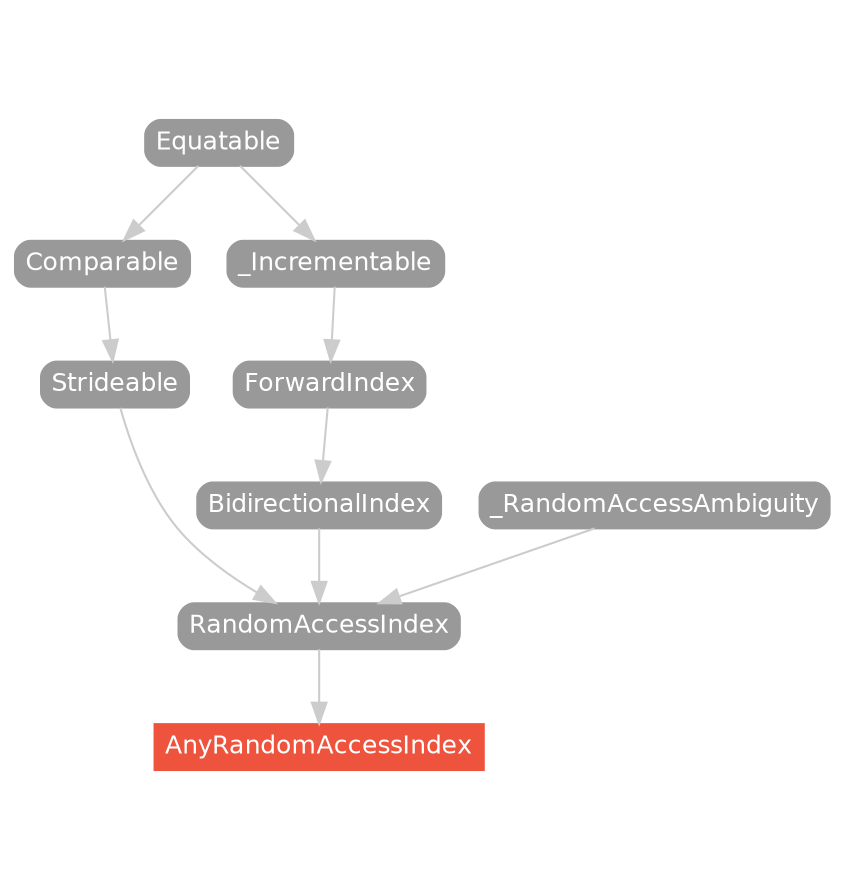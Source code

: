 strict digraph "AnyRandomAccessIndex - Type Hierarchy - SwiftDoc.org" {
    pad="0.1,0.8"
    node [shape=box, style="filled,rounded", color="#999999", fillcolor="#999999", fontcolor=white, fontname=Helvetica, fontnames="Helvetica,sansserif", fontsize=12, margin="0.07,0.05", height="0.3"]
    edge [color="#cccccc"]
    "AnyRandomAccessIndex" [URL="/type/AnyRandomAccessIndex/", style="filled", fillcolor="#ee543d", color="#ee543d"]
    "BidirectionalIndex" [URL="/protocol/BidirectionalIndex/hierarchy/"]
    "Comparable" [URL="/protocol/Comparable/hierarchy/"]
    "Equatable" [URL="/protocol/Equatable/hierarchy/"]
    "ForwardIndex" [URL="/protocol/ForwardIndex/hierarchy/"]
    "RandomAccessIndex" [URL="/protocol/RandomAccessIndex/hierarchy/"]
    "Strideable" [URL="/protocol/Strideable/hierarchy/"]
    "_Incrementable" [URL="/protocol/_Incrementable/hierarchy/"]
    "_RandomAccessAmbiguity" [URL="/protocol/_RandomAccessAmbiguity/hierarchy/"]    "RandomAccessIndex" -> "AnyRandomAccessIndex"
    "BidirectionalIndex" -> "RandomAccessIndex"
    "Strideable" -> "RandomAccessIndex"
    "_RandomAccessAmbiguity" -> "RandomAccessIndex"
    "ForwardIndex" -> "BidirectionalIndex"
    "_Incrementable" -> "ForwardIndex"
    "Equatable" -> "_Incrementable"
    "Comparable" -> "Strideable"
    "Equatable" -> "Comparable"
    subgraph Types {
        rank = max; "AnyRandomAccessIndex";
    }
}